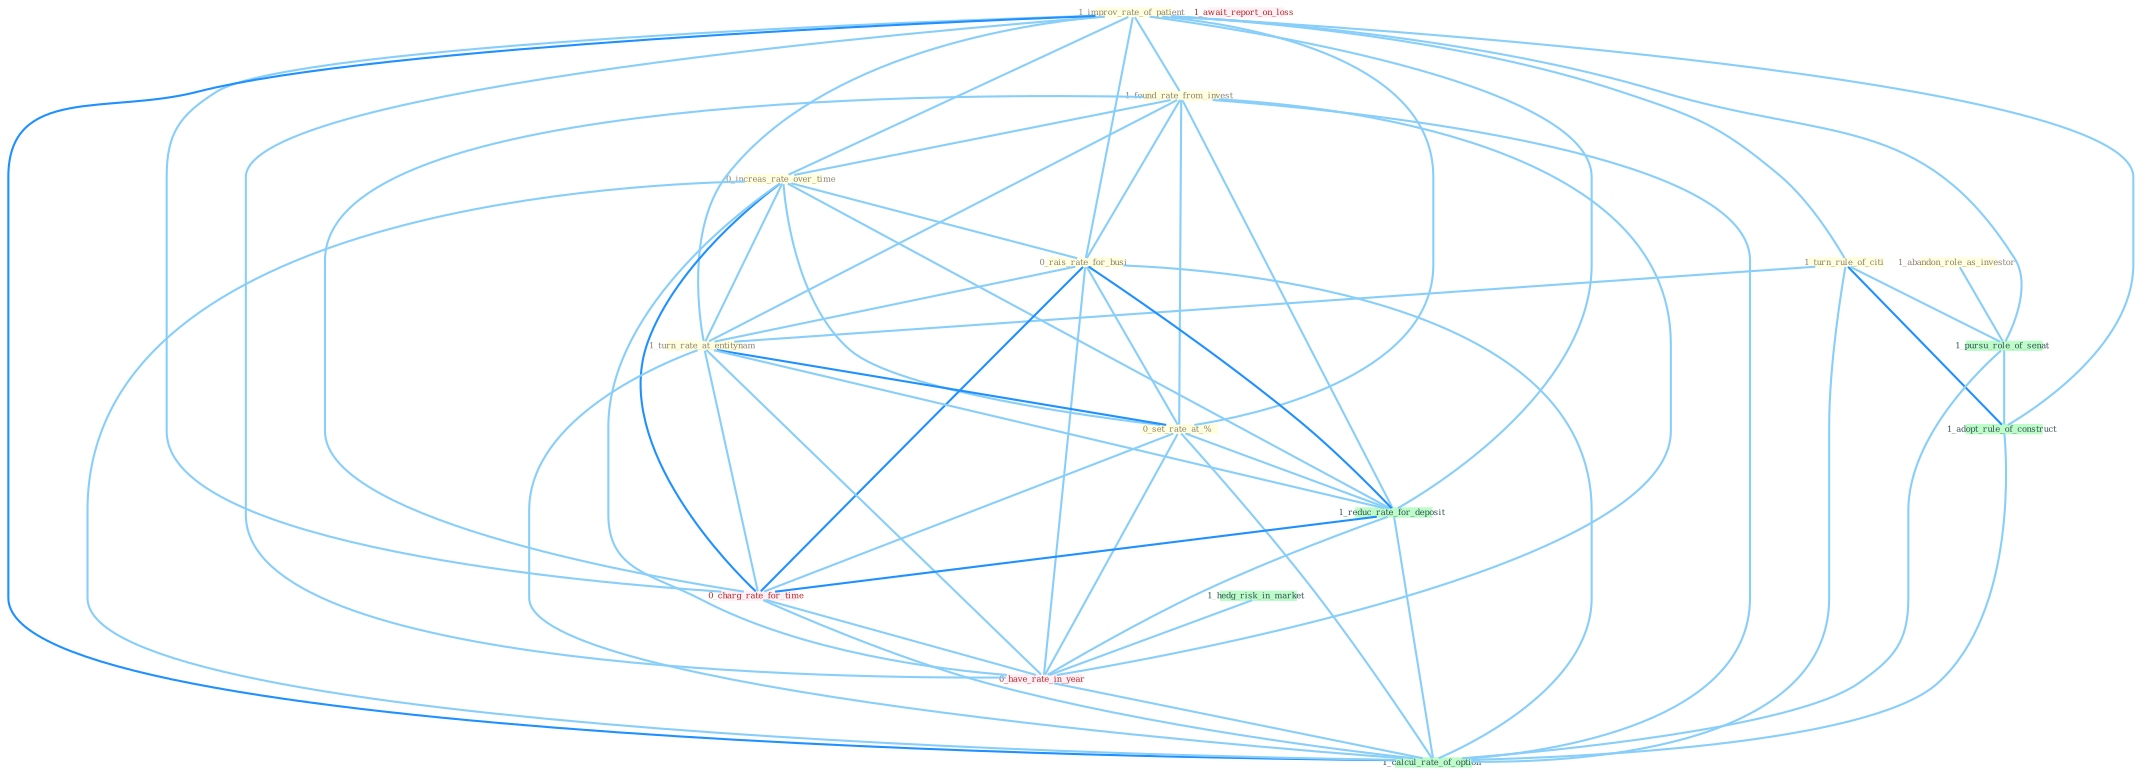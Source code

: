 Graph G{ 
    node
    [shape=polygon,style=filled,width=.5,height=.06,color="#BDFCC9",fixedsize=true,fontsize=4,
    fontcolor="#2f4f4f"];
    {node
    [color="#ffffe0", fontcolor="#8b7d6b"] "1_improv_rate_of_patient " "1_found_rate_from_invest " "1_turn_rule_of_citi " "0_increas_rate_over_time " "1_abandon_role_as_investor " "0_rais_rate_for_busi " "1_turn_rate_at_entitynam " "0_set_rate_at_% "}
{node [color="#fff0f5", fontcolor="#b22222"] "1_await_report_on_loss " "0_charg_rate_for_time " "0_have_rate_in_year "}
edge [color="#B0E2FF"];

	"1_improv_rate_of_patient " -- "1_found_rate_from_invest " [w="1", color="#87cefa" ];
	"1_improv_rate_of_patient " -- "1_turn_rule_of_citi " [w="1", color="#87cefa" ];
	"1_improv_rate_of_patient " -- "0_increas_rate_over_time " [w="1", color="#87cefa" ];
	"1_improv_rate_of_patient " -- "0_rais_rate_for_busi " [w="1", color="#87cefa" ];
	"1_improv_rate_of_patient " -- "1_turn_rate_at_entitynam " [w="1", color="#87cefa" ];
	"1_improv_rate_of_patient " -- "0_set_rate_at_% " [w="1", color="#87cefa" ];
	"1_improv_rate_of_patient " -- "1_pursu_role_of_senat " [w="1", color="#87cefa" ];
	"1_improv_rate_of_patient " -- "1_reduc_rate_for_deposit " [w="1", color="#87cefa" ];
	"1_improv_rate_of_patient " -- "0_charg_rate_for_time " [w="1", color="#87cefa" ];
	"1_improv_rate_of_patient " -- "1_adopt_rule_of_construct " [w="1", color="#87cefa" ];
	"1_improv_rate_of_patient " -- "0_have_rate_in_year " [w="1", color="#87cefa" ];
	"1_improv_rate_of_patient " -- "1_calcul_rate_of_option " [w="2", color="#1e90ff" , len=0.8];
	"1_found_rate_from_invest " -- "0_increas_rate_over_time " [w="1", color="#87cefa" ];
	"1_found_rate_from_invest " -- "0_rais_rate_for_busi " [w="1", color="#87cefa" ];
	"1_found_rate_from_invest " -- "1_turn_rate_at_entitynam " [w="1", color="#87cefa" ];
	"1_found_rate_from_invest " -- "0_set_rate_at_% " [w="1", color="#87cefa" ];
	"1_found_rate_from_invest " -- "1_reduc_rate_for_deposit " [w="1", color="#87cefa" ];
	"1_found_rate_from_invest " -- "0_charg_rate_for_time " [w="1", color="#87cefa" ];
	"1_found_rate_from_invest " -- "0_have_rate_in_year " [w="1", color="#87cefa" ];
	"1_found_rate_from_invest " -- "1_calcul_rate_of_option " [w="1", color="#87cefa" ];
	"1_turn_rule_of_citi " -- "1_turn_rate_at_entitynam " [w="1", color="#87cefa" ];
	"1_turn_rule_of_citi " -- "1_pursu_role_of_senat " [w="1", color="#87cefa" ];
	"1_turn_rule_of_citi " -- "1_adopt_rule_of_construct " [w="2", color="#1e90ff" , len=0.8];
	"1_turn_rule_of_citi " -- "1_calcul_rate_of_option " [w="1", color="#87cefa" ];
	"0_increas_rate_over_time " -- "0_rais_rate_for_busi " [w="1", color="#87cefa" ];
	"0_increas_rate_over_time " -- "1_turn_rate_at_entitynam " [w="1", color="#87cefa" ];
	"0_increas_rate_over_time " -- "0_set_rate_at_% " [w="1", color="#87cefa" ];
	"0_increas_rate_over_time " -- "1_reduc_rate_for_deposit " [w="1", color="#87cefa" ];
	"0_increas_rate_over_time " -- "0_charg_rate_for_time " [w="2", color="#1e90ff" , len=0.8];
	"0_increas_rate_over_time " -- "0_have_rate_in_year " [w="1", color="#87cefa" ];
	"0_increas_rate_over_time " -- "1_calcul_rate_of_option " [w="1", color="#87cefa" ];
	"1_abandon_role_as_investor " -- "1_pursu_role_of_senat " [w="1", color="#87cefa" ];
	"0_rais_rate_for_busi " -- "1_turn_rate_at_entitynam " [w="1", color="#87cefa" ];
	"0_rais_rate_for_busi " -- "0_set_rate_at_% " [w="1", color="#87cefa" ];
	"0_rais_rate_for_busi " -- "1_reduc_rate_for_deposit " [w="2", color="#1e90ff" , len=0.8];
	"0_rais_rate_for_busi " -- "0_charg_rate_for_time " [w="2", color="#1e90ff" , len=0.8];
	"0_rais_rate_for_busi " -- "0_have_rate_in_year " [w="1", color="#87cefa" ];
	"0_rais_rate_for_busi " -- "1_calcul_rate_of_option " [w="1", color="#87cefa" ];
	"1_turn_rate_at_entitynam " -- "0_set_rate_at_% " [w="2", color="#1e90ff" , len=0.8];
	"1_turn_rate_at_entitynam " -- "1_reduc_rate_for_deposit " [w="1", color="#87cefa" ];
	"1_turn_rate_at_entitynam " -- "0_charg_rate_for_time " [w="1", color="#87cefa" ];
	"1_turn_rate_at_entitynam " -- "0_have_rate_in_year " [w="1", color="#87cefa" ];
	"1_turn_rate_at_entitynam " -- "1_calcul_rate_of_option " [w="1", color="#87cefa" ];
	"0_set_rate_at_% " -- "1_reduc_rate_for_deposit " [w="1", color="#87cefa" ];
	"0_set_rate_at_% " -- "0_charg_rate_for_time " [w="1", color="#87cefa" ];
	"0_set_rate_at_% " -- "0_have_rate_in_year " [w="1", color="#87cefa" ];
	"0_set_rate_at_% " -- "1_calcul_rate_of_option " [w="1", color="#87cefa" ];
	"1_pursu_role_of_senat " -- "1_adopt_rule_of_construct " [w="1", color="#87cefa" ];
	"1_pursu_role_of_senat " -- "1_calcul_rate_of_option " [w="1", color="#87cefa" ];
	"1_reduc_rate_for_deposit " -- "0_charg_rate_for_time " [w="2", color="#1e90ff" , len=0.8];
	"1_reduc_rate_for_deposit " -- "0_have_rate_in_year " [w="1", color="#87cefa" ];
	"1_reduc_rate_for_deposit " -- "1_calcul_rate_of_option " [w="1", color="#87cefa" ];
	"0_charg_rate_for_time " -- "0_have_rate_in_year " [w="1", color="#87cefa" ];
	"0_charg_rate_for_time " -- "1_calcul_rate_of_option " [w="1", color="#87cefa" ];
	"1_adopt_rule_of_construct " -- "1_calcul_rate_of_option " [w="1", color="#87cefa" ];
	"1_hedg_risk_in_market " -- "0_have_rate_in_year " [w="1", color="#87cefa" ];
	"0_have_rate_in_year " -- "1_calcul_rate_of_option " [w="1", color="#87cefa" ];
}